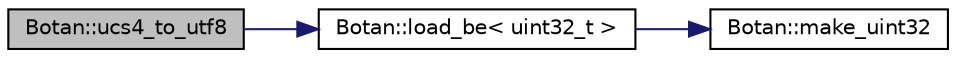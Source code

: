 digraph "Botan::ucs4_to_utf8"
{
  edge [fontname="Helvetica",fontsize="10",labelfontname="Helvetica",labelfontsize="10"];
  node [fontname="Helvetica",fontsize="10",shape=record];
  rankdir="LR";
  Node366 [label="Botan::ucs4_to_utf8",height=0.2,width=0.4,color="black", fillcolor="grey75", style="filled", fontcolor="black"];
  Node366 -> Node367 [color="midnightblue",fontsize="10",style="solid",fontname="Helvetica"];
  Node367 [label="Botan::load_be\< uint32_t \>",height=0.2,width=0.4,color="black", fillcolor="white", style="filled",URL="$namespace_botan.html#a859a883d8cb8ec54d5c8d62969260bd8"];
  Node367 -> Node368 [color="midnightblue",fontsize="10",style="solid",fontname="Helvetica"];
  Node368 [label="Botan::make_uint32",height=0.2,width=0.4,color="black", fillcolor="white", style="filled",URL="$namespace_botan.html#a690f1a5eaa98c00b71ef8320322e722e"];
}
